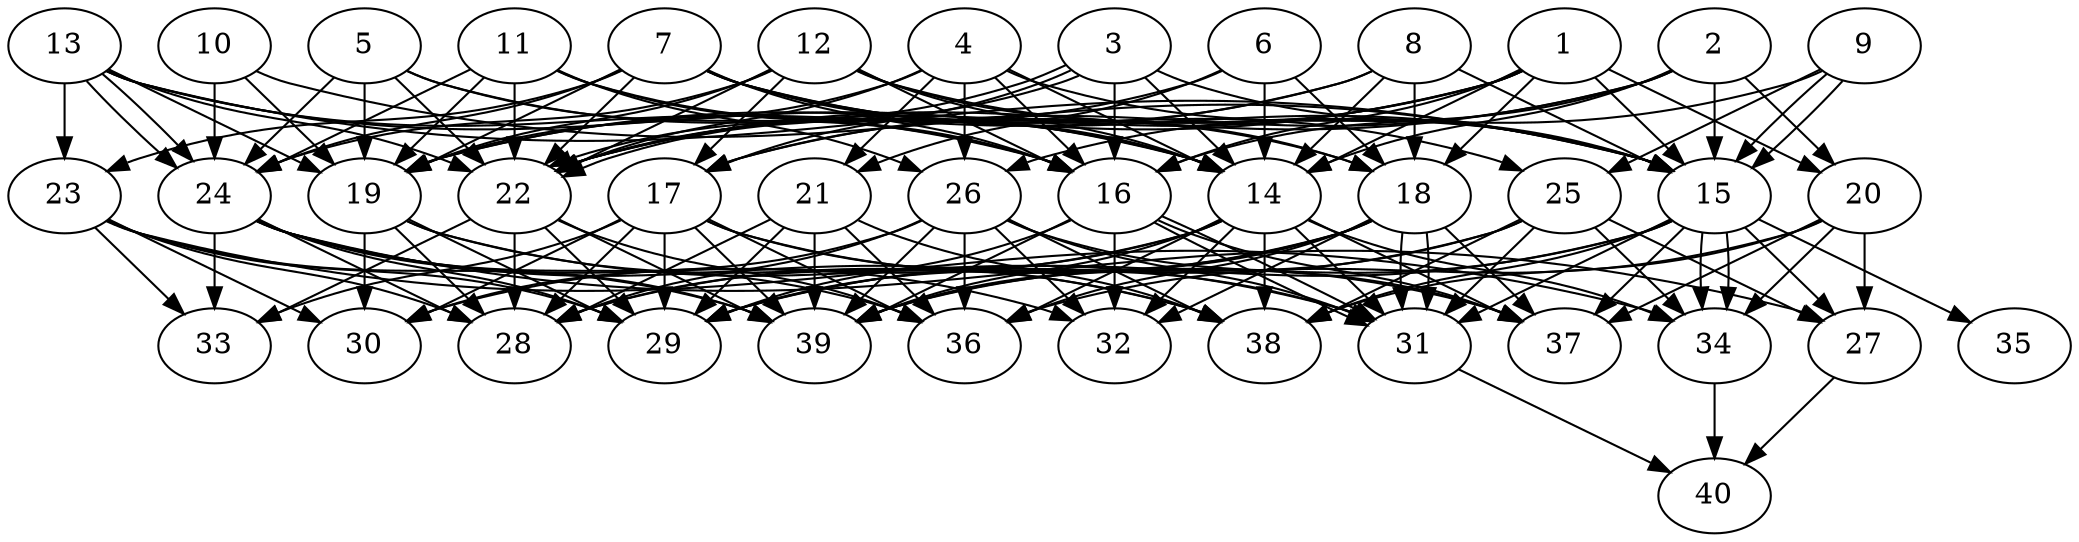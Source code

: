 // DAG automatically generated by daggen at Thu Oct  3 14:06:48 2019
// ./daggen --dot -n 40 --ccr 0.3 --fat 0.7 --regular 0.9 --density 0.9 --mindata 5242880 --maxdata 52428800 
digraph G {
  1 [size="142216533", alpha="0.02", expect_size="42664960"] 
  1 -> 14 [size ="42664960"]
  1 -> 15 [size ="42664960"]
  1 -> 16 [size ="42664960"]
  1 -> 17 [size ="42664960"]
  1 -> 18 [size ="42664960"]
  1 -> 19 [size ="42664960"]
  1 -> 20 [size ="42664960"]
  1 -> 22 [size ="42664960"]
  2 [size="81954133", alpha="0.18", expect_size="24586240"] 
  2 -> 14 [size ="24586240"]
  2 -> 15 [size ="24586240"]
  2 -> 16 [size ="24586240"]
  2 -> 17 [size ="24586240"]
  2 -> 20 [size ="24586240"]
  2 -> 22 [size ="24586240"]
  3 [size="23336960", alpha="0.12", expect_size="7001088"] 
  3 -> 14 [size ="7001088"]
  3 -> 15 [size ="7001088"]
  3 -> 16 [size ="7001088"]
  3 -> 17 [size ="7001088"]
  3 -> 22 [size ="7001088"]
  3 -> 22 [size ="7001088"]
  4 [size="173018453", alpha="0.07", expect_size="51905536"] 
  4 -> 14 [size ="51905536"]
  4 -> 15 [size ="51905536"]
  4 -> 16 [size ="51905536"]
  4 -> 19 [size ="51905536"]
  4 -> 21 [size ="51905536"]
  4 -> 22 [size ="51905536"]
  4 -> 26 [size ="51905536"]
  5 [size="43769173", alpha="0.02", expect_size="13130752"] 
  5 -> 14 [size ="13130752"]
  5 -> 16 [size ="13130752"]
  5 -> 19 [size ="13130752"]
  5 -> 22 [size ="13130752"]
  5 -> 24 [size ="13130752"]
  6 [size="123374933", alpha="0.01", expect_size="37012480"] 
  6 -> 14 [size ="37012480"]
  6 -> 18 [size ="37012480"]
  6 -> 21 [size ="37012480"]
  6 -> 22 [size ="37012480"]
  7 [size="58664960", alpha="0.20", expect_size="17599488"] 
  7 -> 14 [size ="17599488"]
  7 -> 15 [size ="17599488"]
  7 -> 16 [size ="17599488"]
  7 -> 18 [size ="17599488"]
  7 -> 19 [size ="17599488"]
  7 -> 22 [size ="17599488"]
  7 -> 23 [size ="17599488"]
  7 -> 24 [size ="17599488"]
  7 -> 25 [size ="17599488"]
  8 [size="92559360", alpha="0.14", expect_size="27767808"] 
  8 -> 14 [size ="27767808"]
  8 -> 15 [size ="27767808"]
  8 -> 18 [size ="27767808"]
  8 -> 19 [size ="27767808"]
  8 -> 22 [size ="27767808"]
  9 [size="110830933", alpha="0.04", expect_size="33249280"] 
  9 -> 15 [size ="33249280"]
  9 -> 15 [size ="33249280"]
  9 -> 25 [size ="33249280"]
  9 -> 26 [size ="33249280"]
  10 [size="75571200", alpha="0.15", expect_size="22671360"] 
  10 -> 15 [size ="22671360"]
  10 -> 19 [size ="22671360"]
  10 -> 24 [size ="22671360"]
  11 [size="71290880", alpha="0.02", expect_size="21387264"] 
  11 -> 14 [size ="21387264"]
  11 -> 16 [size ="21387264"]
  11 -> 19 [size ="21387264"]
  11 -> 22 [size ="21387264"]
  11 -> 24 [size ="21387264"]
  11 -> 26 [size ="21387264"]
  12 [size="90391893", alpha="0.15", expect_size="27117568"] 
  12 -> 14 [size ="27117568"]
  12 -> 15 [size ="27117568"]
  12 -> 16 [size ="27117568"]
  12 -> 17 [size ="27117568"]
  12 -> 18 [size ="27117568"]
  12 -> 19 [size ="27117568"]
  12 -> 22 [size ="27117568"]
  12 -> 24 [size ="27117568"]
  13 [size="72482133", alpha="0.18", expect_size="21744640"] 
  13 -> 14 [size ="21744640"]
  13 -> 15 [size ="21744640"]
  13 -> 16 [size ="21744640"]
  13 -> 19 [size ="21744640"]
  13 -> 22 [size ="21744640"]
  13 -> 23 [size ="21744640"]
  13 -> 24 [size ="21744640"]
  13 -> 24 [size ="21744640"]
  14 [size="164741120", alpha="0.01", expect_size="49422336"] 
  14 -> 28 [size ="49422336"]
  14 -> 30 [size ="49422336"]
  14 -> 31 [size ="49422336"]
  14 -> 32 [size ="49422336"]
  14 -> 34 [size ="49422336"]
  14 -> 36 [size ="49422336"]
  14 -> 37 [size ="49422336"]
  14 -> 38 [size ="49422336"]
  14 -> 39 [size ="49422336"]
  15 [size="65160533", alpha="0.03", expect_size="19548160"] 
  15 -> 27 [size ="19548160"]
  15 -> 29 [size ="19548160"]
  15 -> 31 [size ="19548160"]
  15 -> 34 [size ="19548160"]
  15 -> 34 [size ="19548160"]
  15 -> 35 [size ="19548160"]
  15 -> 37 [size ="19548160"]
  15 -> 38 [size ="19548160"]
  15 -> 39 [size ="19548160"]
  16 [size="83073707", alpha="0.03", expect_size="24922112"] 
  16 -> 29 [size ="24922112"]
  16 -> 31 [size ="24922112"]
  16 -> 31 [size ="24922112"]
  16 -> 32 [size ="24922112"]
  16 -> 37 [size ="24922112"]
  16 -> 39 [size ="24922112"]
  17 [size="88555520", alpha="0.04", expect_size="26566656"] 
  17 -> 28 [size ="26566656"]
  17 -> 29 [size ="26566656"]
  17 -> 30 [size ="26566656"]
  17 -> 31 [size ="26566656"]
  17 -> 33 [size ="26566656"]
  17 -> 36 [size ="26566656"]
  17 -> 37 [size ="26566656"]
  17 -> 39 [size ="26566656"]
  18 [size="88425813", alpha="0.05", expect_size="26527744"] 
  18 -> 28 [size ="26527744"]
  18 -> 29 [size ="26527744"]
  18 -> 31 [size ="26527744"]
  18 -> 31 [size ="26527744"]
  18 -> 32 [size ="26527744"]
  18 -> 36 [size ="26527744"]
  18 -> 37 [size ="26527744"]
  18 -> 39 [size ="26527744"]
  19 [size="41325227", alpha="0.06", expect_size="12397568"] 
  19 -> 28 [size ="12397568"]
  19 -> 29 [size ="12397568"]
  19 -> 30 [size ="12397568"]
  19 -> 31 [size ="12397568"]
  19 -> 38 [size ="12397568"]
  20 [size="72936107", alpha="0.18", expect_size="21880832"] 
  20 -> 27 [size ="21880832"]
  20 -> 34 [size ="21880832"]
  20 -> 36 [size ="21880832"]
  20 -> 37 [size ="21880832"]
  20 -> 38 [size ="21880832"]
  21 [size="36205227", alpha="0.06", expect_size="10861568"] 
  21 -> 28 [size ="10861568"]
  21 -> 29 [size ="10861568"]
  21 -> 36 [size ="10861568"]
  21 -> 38 [size ="10861568"]
  21 -> 39 [size ="10861568"]
  22 [size="49960960", alpha="0.02", expect_size="14988288"] 
  22 -> 28 [size ="14988288"]
  22 -> 29 [size ="14988288"]
  22 -> 33 [size ="14988288"]
  22 -> 36 [size ="14988288"]
  22 -> 39 [size ="14988288"]
  23 [size="168065707", alpha="0.20", expect_size="50419712"] 
  23 -> 28 [size ="50419712"]
  23 -> 29 [size ="50419712"]
  23 -> 30 [size ="50419712"]
  23 -> 33 [size ="50419712"]
  23 -> 34 [size ="50419712"]
  23 -> 39 [size ="50419712"]
  24 [size="152135680", alpha="0.16", expect_size="45640704"] 
  24 -> 27 [size ="45640704"]
  24 -> 28 [size ="45640704"]
  24 -> 29 [size ="45640704"]
  24 -> 32 [size ="45640704"]
  24 -> 33 [size ="45640704"]
  24 -> 36 [size ="45640704"]
  24 -> 38 [size ="45640704"]
  24 -> 39 [size ="45640704"]
  25 [size="161416533", alpha="0.17", expect_size="48424960"] 
  25 -> 27 [size ="48424960"]
  25 -> 29 [size ="48424960"]
  25 -> 31 [size ="48424960"]
  25 -> 34 [size ="48424960"]
  25 -> 38 [size ="48424960"]
  25 -> 39 [size ="48424960"]
  26 [size="29057707", alpha="0.10", expect_size="8717312"] 
  26 -> 28 [size ="8717312"]
  26 -> 30 [size ="8717312"]
  26 -> 31 [size ="8717312"]
  26 -> 32 [size ="8717312"]
  26 -> 36 [size ="8717312"]
  26 -> 37 [size ="8717312"]
  26 -> 38 [size ="8717312"]
  26 -> 39 [size ="8717312"]
  27 [size="50401280", alpha="0.09", expect_size="15120384"] 
  27 -> 40 [size ="15120384"]
  28 [size="85602987", alpha="0.18", expect_size="25680896"] 
  29 [size="125248853", alpha="0.18", expect_size="37574656"] 
  30 [size="170994347", alpha="0.05", expect_size="51298304"] 
  31 [size="155781120", alpha="0.00", expect_size="46734336"] 
  31 -> 40 [size ="46734336"]
  32 [size="47059627", alpha="0.04", expect_size="14117888"] 
  33 [size="66597547", alpha="0.15", expect_size="19979264"] 
  34 [size="62976000", alpha="0.04", expect_size="18892800"] 
  34 -> 40 [size ="18892800"]
  35 [size="34447360", alpha="0.20", expect_size="10334208"] 
  36 [size="164597760", alpha="0.04", expect_size="49379328"] 
  37 [size="87470080", alpha="0.17", expect_size="26241024"] 
  38 [size="158825813", alpha="0.19", expect_size="47647744"] 
  39 [size="139182080", alpha="0.04", expect_size="41754624"] 
  40 [size="121890133", alpha="0.16", expect_size="36567040"] 
}

